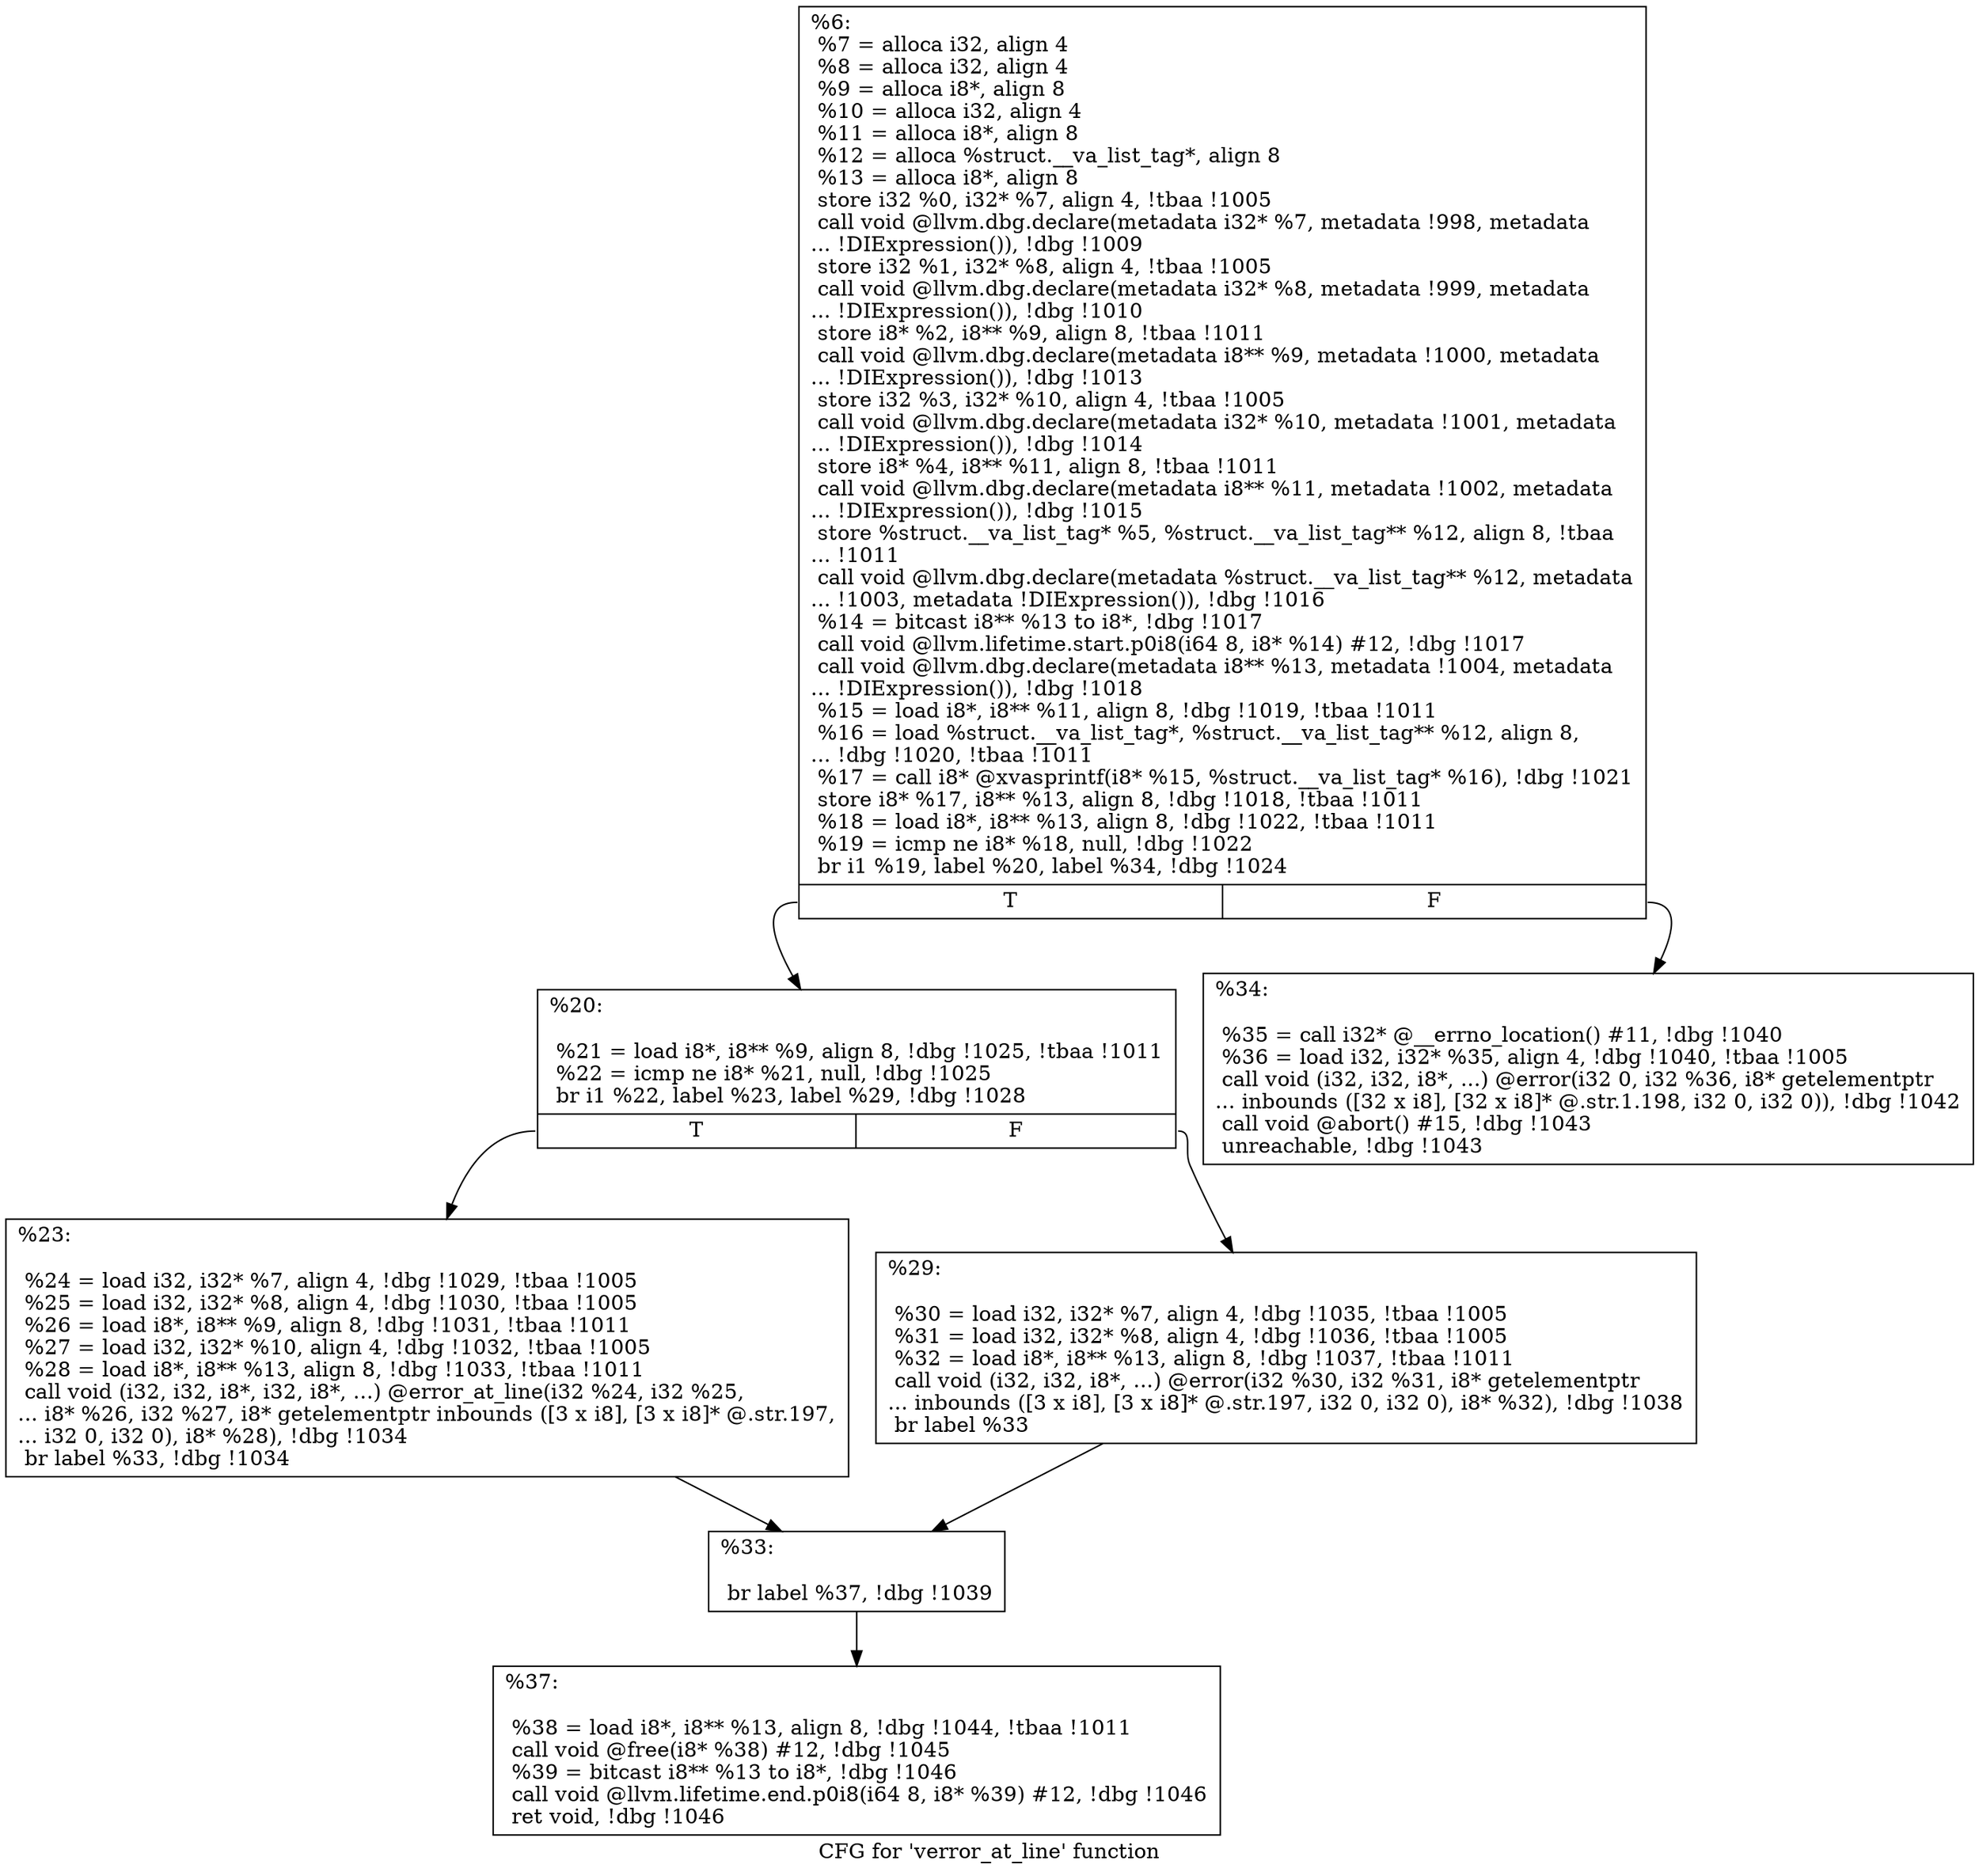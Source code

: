 digraph "CFG for 'verror_at_line' function" {
	label="CFG for 'verror_at_line' function";

	Node0x18f67b0 [shape=record,label="{%6:\l  %7 = alloca i32, align 4\l  %8 = alloca i32, align 4\l  %9 = alloca i8*, align 8\l  %10 = alloca i32, align 4\l  %11 = alloca i8*, align 8\l  %12 = alloca %struct.__va_list_tag*, align 8\l  %13 = alloca i8*, align 8\l  store i32 %0, i32* %7, align 4, !tbaa !1005\l  call void @llvm.dbg.declare(metadata i32* %7, metadata !998, metadata\l... !DIExpression()), !dbg !1009\l  store i32 %1, i32* %8, align 4, !tbaa !1005\l  call void @llvm.dbg.declare(metadata i32* %8, metadata !999, metadata\l... !DIExpression()), !dbg !1010\l  store i8* %2, i8** %9, align 8, !tbaa !1011\l  call void @llvm.dbg.declare(metadata i8** %9, metadata !1000, metadata\l... !DIExpression()), !dbg !1013\l  store i32 %3, i32* %10, align 4, !tbaa !1005\l  call void @llvm.dbg.declare(metadata i32* %10, metadata !1001, metadata\l... !DIExpression()), !dbg !1014\l  store i8* %4, i8** %11, align 8, !tbaa !1011\l  call void @llvm.dbg.declare(metadata i8** %11, metadata !1002, metadata\l... !DIExpression()), !dbg !1015\l  store %struct.__va_list_tag* %5, %struct.__va_list_tag** %12, align 8, !tbaa\l... !1011\l  call void @llvm.dbg.declare(metadata %struct.__va_list_tag** %12, metadata\l... !1003, metadata !DIExpression()), !dbg !1016\l  %14 = bitcast i8** %13 to i8*, !dbg !1017\l  call void @llvm.lifetime.start.p0i8(i64 8, i8* %14) #12, !dbg !1017\l  call void @llvm.dbg.declare(metadata i8** %13, metadata !1004, metadata\l... !DIExpression()), !dbg !1018\l  %15 = load i8*, i8** %11, align 8, !dbg !1019, !tbaa !1011\l  %16 = load %struct.__va_list_tag*, %struct.__va_list_tag** %12, align 8,\l... !dbg !1020, !tbaa !1011\l  %17 = call i8* @xvasprintf(i8* %15, %struct.__va_list_tag* %16), !dbg !1021\l  store i8* %17, i8** %13, align 8, !dbg !1018, !tbaa !1011\l  %18 = load i8*, i8** %13, align 8, !dbg !1022, !tbaa !1011\l  %19 = icmp ne i8* %18, null, !dbg !1022\l  br i1 %19, label %20, label %34, !dbg !1024\l|{<s0>T|<s1>F}}"];
	Node0x18f67b0:s0 -> Node0x18f7a90;
	Node0x18f67b0:s1 -> Node0x18f7bd0;
	Node0x18f7a90 [shape=record,label="{%20:\l\l  %21 = load i8*, i8** %9, align 8, !dbg !1025, !tbaa !1011\l  %22 = icmp ne i8* %21, null, !dbg !1025\l  br i1 %22, label %23, label %29, !dbg !1028\l|{<s0>T|<s1>F}}"];
	Node0x18f7a90:s0 -> Node0x18f7ae0;
	Node0x18f7a90:s1 -> Node0x18f7b30;
	Node0x18f7ae0 [shape=record,label="{%23:\l\l  %24 = load i32, i32* %7, align 4, !dbg !1029, !tbaa !1005\l  %25 = load i32, i32* %8, align 4, !dbg !1030, !tbaa !1005\l  %26 = load i8*, i8** %9, align 8, !dbg !1031, !tbaa !1011\l  %27 = load i32, i32* %10, align 4, !dbg !1032, !tbaa !1005\l  %28 = load i8*, i8** %13, align 8, !dbg !1033, !tbaa !1011\l  call void (i32, i32, i8*, i32, i8*, ...) @error_at_line(i32 %24, i32 %25,\l... i8* %26, i32 %27, i8* getelementptr inbounds ([3 x i8], [3 x i8]* @.str.197,\l... i32 0, i32 0), i8* %28), !dbg !1034\l  br label %33, !dbg !1034\l}"];
	Node0x18f7ae0 -> Node0x18f7b80;
	Node0x18f7b30 [shape=record,label="{%29:\l\l  %30 = load i32, i32* %7, align 4, !dbg !1035, !tbaa !1005\l  %31 = load i32, i32* %8, align 4, !dbg !1036, !tbaa !1005\l  %32 = load i8*, i8** %13, align 8, !dbg !1037, !tbaa !1011\l  call void (i32, i32, i8*, ...) @error(i32 %30, i32 %31, i8* getelementptr\l... inbounds ([3 x i8], [3 x i8]* @.str.197, i32 0, i32 0), i8* %32), !dbg !1038\l  br label %33\l}"];
	Node0x18f7b30 -> Node0x18f7b80;
	Node0x18f7b80 [shape=record,label="{%33:\l\l  br label %37, !dbg !1039\l}"];
	Node0x18f7b80 -> Node0x18f7c20;
	Node0x18f7bd0 [shape=record,label="{%34:\l\l  %35 = call i32* @__errno_location() #11, !dbg !1040\l  %36 = load i32, i32* %35, align 4, !dbg !1040, !tbaa !1005\l  call void (i32, i32, i8*, ...) @error(i32 0, i32 %36, i8* getelementptr\l... inbounds ([32 x i8], [32 x i8]* @.str.1.198, i32 0, i32 0)), !dbg !1042\l  call void @abort() #15, !dbg !1043\l  unreachable, !dbg !1043\l}"];
	Node0x18f7c20 [shape=record,label="{%37:\l\l  %38 = load i8*, i8** %13, align 8, !dbg !1044, !tbaa !1011\l  call void @free(i8* %38) #12, !dbg !1045\l  %39 = bitcast i8** %13 to i8*, !dbg !1046\l  call void @llvm.lifetime.end.p0i8(i64 8, i8* %39) #12, !dbg !1046\l  ret void, !dbg !1046\l}"];
}
